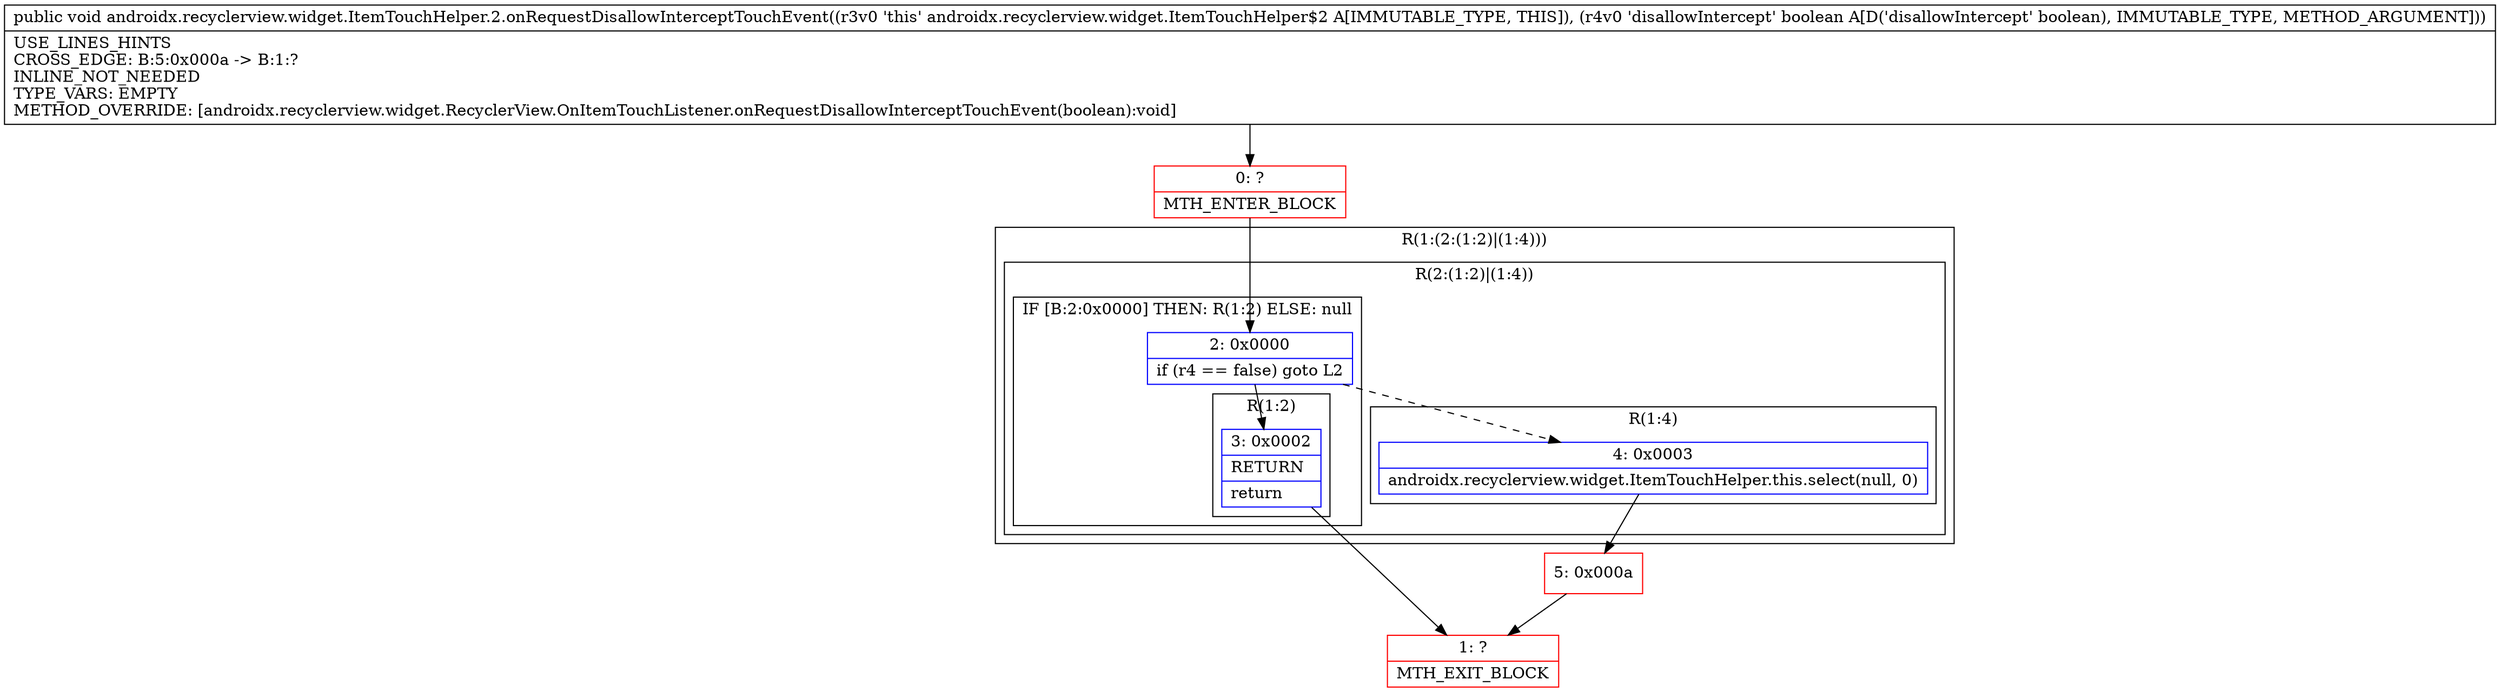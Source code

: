 digraph "CFG forandroidx.recyclerview.widget.ItemTouchHelper.2.onRequestDisallowInterceptTouchEvent(Z)V" {
subgraph cluster_Region_1090786511 {
label = "R(1:(2:(1:2)|(1:4)))";
node [shape=record,color=blue];
subgraph cluster_Region_1848833616 {
label = "R(2:(1:2)|(1:4))";
node [shape=record,color=blue];
subgraph cluster_IfRegion_1814126402 {
label = "IF [B:2:0x0000] THEN: R(1:2) ELSE: null";
node [shape=record,color=blue];
Node_2 [shape=record,label="{2\:\ 0x0000|if (r4 == false) goto L2\l}"];
subgraph cluster_Region_202162801 {
label = "R(1:2)";
node [shape=record,color=blue];
Node_3 [shape=record,label="{3\:\ 0x0002|RETURN\l|return\l}"];
}
}
subgraph cluster_Region_1833901395 {
label = "R(1:4)";
node [shape=record,color=blue];
Node_4 [shape=record,label="{4\:\ 0x0003|androidx.recyclerview.widget.ItemTouchHelper.this.select(null, 0)\l}"];
}
}
}
Node_0 [shape=record,color=red,label="{0\:\ ?|MTH_ENTER_BLOCK\l}"];
Node_1 [shape=record,color=red,label="{1\:\ ?|MTH_EXIT_BLOCK\l}"];
Node_5 [shape=record,color=red,label="{5\:\ 0x000a}"];
MethodNode[shape=record,label="{public void androidx.recyclerview.widget.ItemTouchHelper.2.onRequestDisallowInterceptTouchEvent((r3v0 'this' androidx.recyclerview.widget.ItemTouchHelper$2 A[IMMUTABLE_TYPE, THIS]), (r4v0 'disallowIntercept' boolean A[D('disallowIntercept' boolean), IMMUTABLE_TYPE, METHOD_ARGUMENT]))  | USE_LINES_HINTS\lCROSS_EDGE: B:5:0x000a \-\> B:1:?\lINLINE_NOT_NEEDED\lTYPE_VARS: EMPTY\lMETHOD_OVERRIDE: [androidx.recyclerview.widget.RecyclerView.OnItemTouchListener.onRequestDisallowInterceptTouchEvent(boolean):void]\l}"];
MethodNode -> Node_0;Node_2 -> Node_3;
Node_2 -> Node_4[style=dashed];
Node_3 -> Node_1;
Node_4 -> Node_5;
Node_0 -> Node_2;
Node_5 -> Node_1;
}

